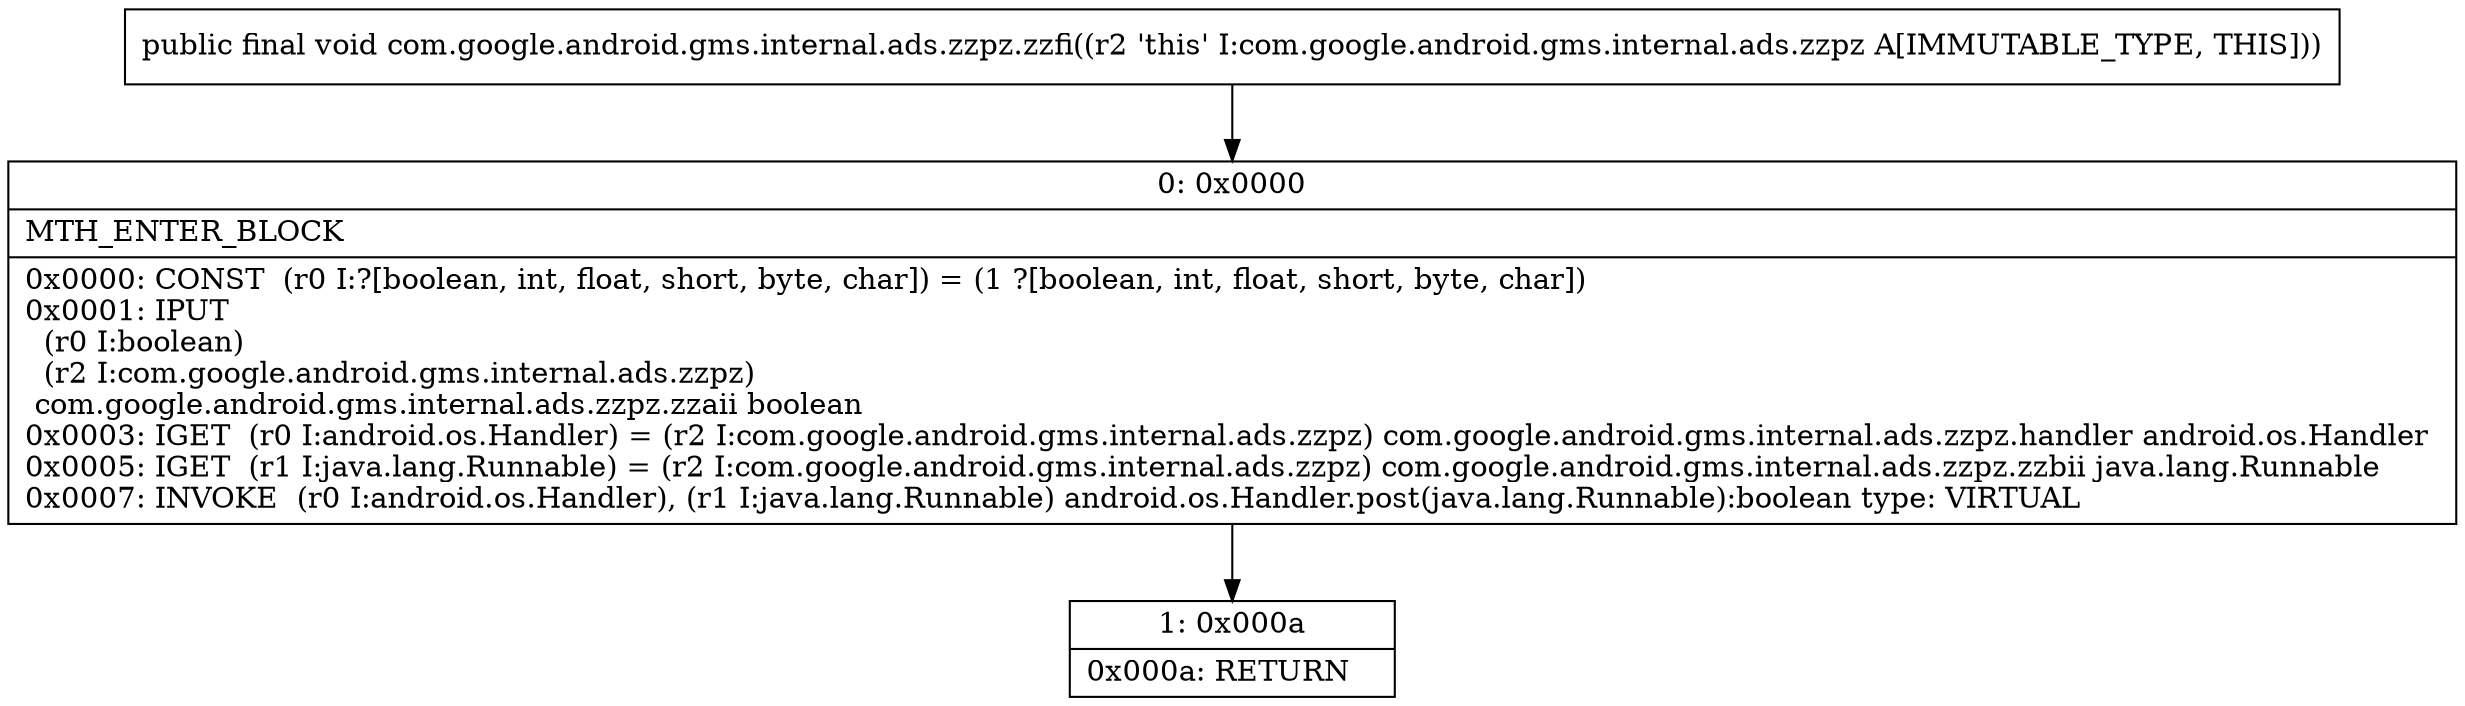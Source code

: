 digraph "CFG forcom.google.android.gms.internal.ads.zzpz.zzfi()V" {
Node_0 [shape=record,label="{0\:\ 0x0000|MTH_ENTER_BLOCK\l|0x0000: CONST  (r0 I:?[boolean, int, float, short, byte, char]) = (1 ?[boolean, int, float, short, byte, char]) \l0x0001: IPUT  \l  (r0 I:boolean)\l  (r2 I:com.google.android.gms.internal.ads.zzpz)\l com.google.android.gms.internal.ads.zzpz.zzaii boolean \l0x0003: IGET  (r0 I:android.os.Handler) = (r2 I:com.google.android.gms.internal.ads.zzpz) com.google.android.gms.internal.ads.zzpz.handler android.os.Handler \l0x0005: IGET  (r1 I:java.lang.Runnable) = (r2 I:com.google.android.gms.internal.ads.zzpz) com.google.android.gms.internal.ads.zzpz.zzbii java.lang.Runnable \l0x0007: INVOKE  (r0 I:android.os.Handler), (r1 I:java.lang.Runnable) android.os.Handler.post(java.lang.Runnable):boolean type: VIRTUAL \l}"];
Node_1 [shape=record,label="{1\:\ 0x000a|0x000a: RETURN   \l}"];
MethodNode[shape=record,label="{public final void com.google.android.gms.internal.ads.zzpz.zzfi((r2 'this' I:com.google.android.gms.internal.ads.zzpz A[IMMUTABLE_TYPE, THIS])) }"];
MethodNode -> Node_0;
Node_0 -> Node_1;
}

